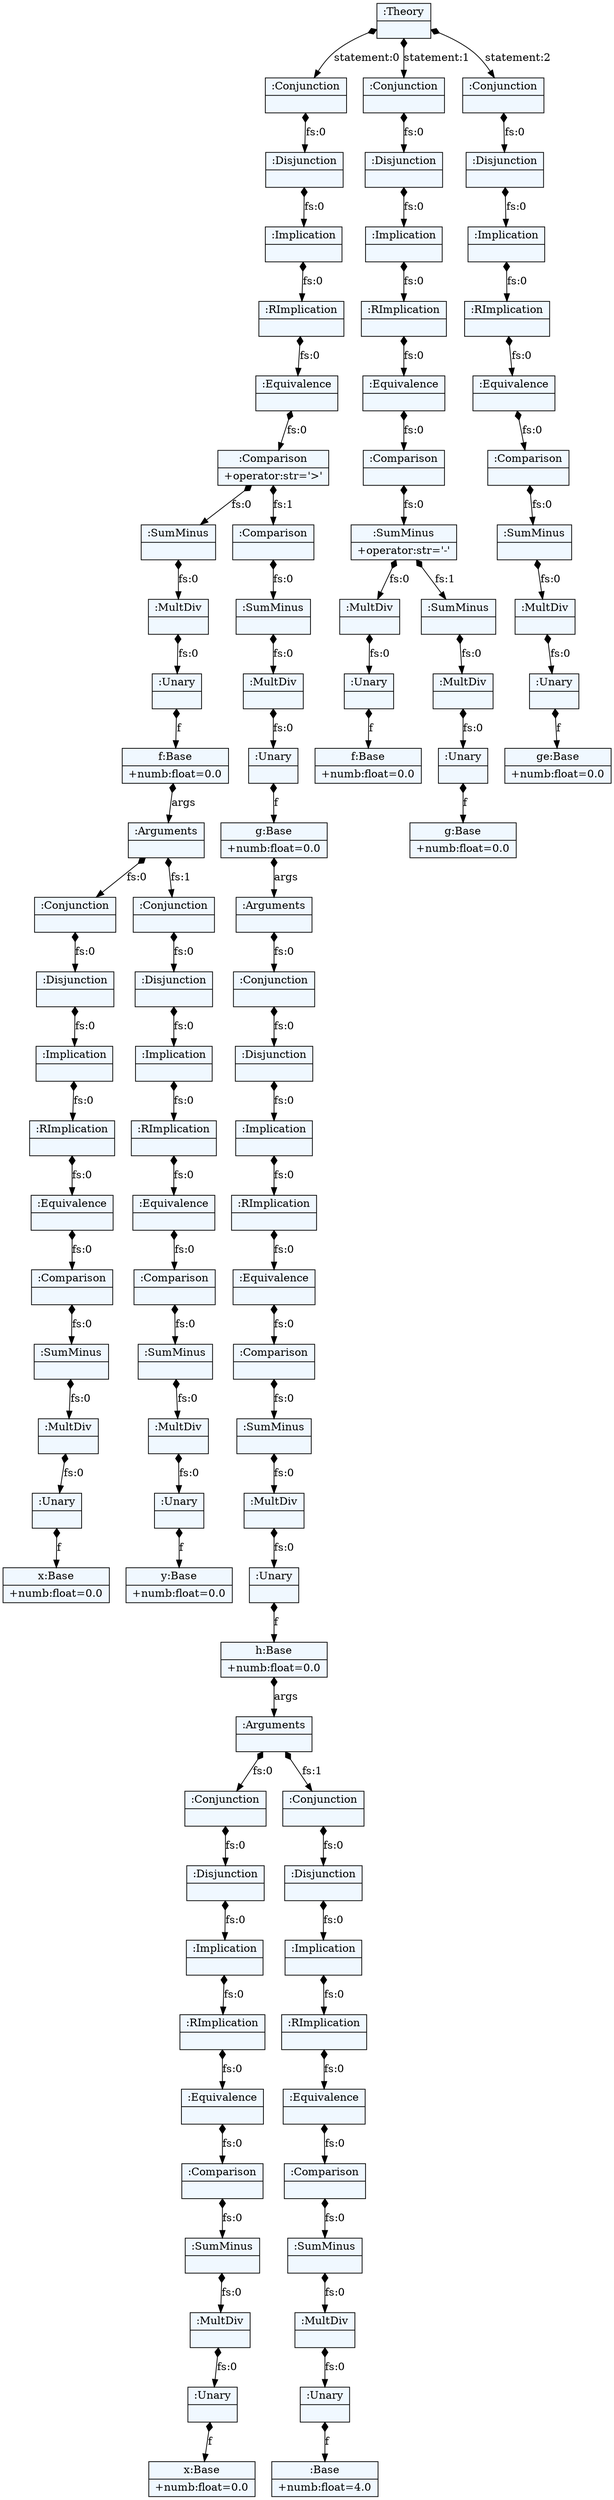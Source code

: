 
    digraph xtext {
    fontname = "Bitstream Vera Sans"
    fontsize = 8
    node[
        shape=record,
        style=filled,
        fillcolor=aliceblue
    ]
    nodesep = 0.3
    edge[dir=black,arrowtail=empty]


140395846638056 -> 140395846637048 [label="statement:0" arrowtail=diamond dir=both]
140395846637048 -> 140395846607536 [label="fs:0" arrowtail=diamond dir=both]
140395846607536 -> 140395846609888 [label="fs:0" arrowtail=diamond dir=both]
140395846609888 -> 140395846608264 [label="fs:0" arrowtail=diamond dir=both]
140395846608264 -> 140395846607032 [label="fs:0" arrowtail=diamond dir=both]
140395846607032 -> 140395846892120 [label="fs:0" arrowtail=diamond dir=both]
140395846892120 -> 140395846682272 [label="fs:0" arrowtail=diamond dir=both]
140395846682272 -> 140395846682664 [label="fs:0" arrowtail=diamond dir=both]
140395846682664 -> 140395846681264 [label="fs:0" arrowtail=diamond dir=both]
140395846681264 -> 140395846682608 [label="f" arrowtail=diamond dir=both]
140395846682608 -> 140395846681320 [label="args" arrowtail=diamond dir=both]
140395846681320 -> 140395846682440 [label="fs:0" arrowtail=diamond dir=both]
140395846682440 -> 140395846683000 [label="fs:0" arrowtail=diamond dir=both]
140395846683000 -> 140395846683336 [label="fs:0" arrowtail=diamond dir=both]
140395846683336 -> 140395846683616 [label="fs:0" arrowtail=diamond dir=both]
140395846683616 -> 140395846683784 [label="fs:0" arrowtail=diamond dir=both]
140395846683784 -> 140395846683168 [label="fs:0" arrowtail=diamond dir=both]
140395846683168 -> 140395846683280 [label="fs:0" arrowtail=diamond dir=both]
140395846683280 -> 140395846683952 [label="fs:0" arrowtail=diamond dir=both]
140395846683952 -> 140395846684120 [label="fs:0" arrowtail=diamond dir=both]
140395846684120 -> 140395846684288 [label="f" arrowtail=diamond dir=both]
140395846684288[label="{x:Base|+numb:float=0.0\l}"]
140395846684120[label="{:Unary|}"]
140395846683952[label="{:MultDiv|}"]
140395846683280[label="{:SumMinus|}"]
140395846683168[label="{:Comparison|}"]
140395846683784[label="{:Equivalence|}"]
140395846683616[label="{:RImplication|}"]
140395846683336[label="{:Implication|}"]
140395846683000[label="{:Disjunction|}"]
140395846682440[label="{:Conjunction|}"]
140395846681320 -> 140395846682384 [label="fs:1" arrowtail=diamond dir=both]
140395846682384 -> 140395846683112 [label="fs:0" arrowtail=diamond dir=both]
140395846683112 -> 140395846683672 [label="fs:0" arrowtail=diamond dir=both]
140395846683672 -> 140395846683896 [label="fs:0" arrowtail=diamond dir=both]
140395846683896 -> 140395846683504 [label="fs:0" arrowtail=diamond dir=both]
140395846683504 -> 140395846684176 [label="fs:0" arrowtail=diamond dir=both]
140395846684176 -> 140395846684344 [label="fs:0" arrowtail=diamond dir=both]
140395846684344 -> 140395846684456 [label="fs:0" arrowtail=diamond dir=both]
140395846684456 -> 140395846234184 [label="fs:0" arrowtail=diamond dir=both]
140395846234184 -> 140395846234352 [label="f" arrowtail=diamond dir=both]
140395846234352[label="{y:Base|+numb:float=0.0\l}"]
140395846234184[label="{:Unary|}"]
140395846684456[label="{:MultDiv|}"]
140395846684344[label="{:SumMinus|}"]
140395846684176[label="{:Comparison|}"]
140395846683504[label="{:Equivalence|}"]
140395846683896[label="{:RImplication|}"]
140395846683672[label="{:Implication|}"]
140395846683112[label="{:Disjunction|}"]
140395846682384[label="{:Conjunction|}"]
140395846681320[label="{:Arguments|}"]
140395846682608[label="{f:Base|+numb:float=0.0\l}"]
140395846681264[label="{:Unary|}"]
140395846682664[label="{:MultDiv|}"]
140395846682272[label="{:SumMinus|}"]
140395846892120 -> 140395846682720 [label="fs:1" arrowtail=diamond dir=both]
140395846682720 -> 140395846682048 [label="fs:0" arrowtail=diamond dir=both]
140395846682048 -> 140395846682776 [label="fs:0" arrowtail=diamond dir=both]
140395846682776 -> 140395846681992 [label="fs:0" arrowtail=diamond dir=both]
140395846681992 -> 140395846683056 [label="f" arrowtail=diamond dir=both]
140395846683056 -> 140395846683840 [label="args" arrowtail=diamond dir=both]
140395846683840 -> 140395846684008 [label="fs:0" arrowtail=diamond dir=both]
140395846684008 -> 140395846684400 [label="fs:0" arrowtail=diamond dir=both]
140395846684400 -> 140395846684624 [label="fs:0" arrowtail=diamond dir=both]
140395846684624 -> 140395846234408 [label="fs:0" arrowtail=diamond dir=both]
140395846234408 -> 140395846234520 [label="fs:0" arrowtail=diamond dir=both]
140395846234520 -> 140395846234744 [label="fs:0" arrowtail=diamond dir=both]
140395846234744 -> 140395846234856 [label="fs:0" arrowtail=diamond dir=both]
140395846234856 -> 140395846235024 [label="fs:0" arrowtail=diamond dir=both]
140395846235024 -> 140395846235192 [label="fs:0" arrowtail=diamond dir=both]
140395846235192 -> 140395846235360 [label="f" arrowtail=diamond dir=both]
140395846235360 -> 140395846235584 [label="args" arrowtail=diamond dir=both]
140395846235584 -> 140395846235752 [label="fs:0" arrowtail=diamond dir=both]
140395846235752 -> 140395846235920 [label="fs:0" arrowtail=diamond dir=both]
140395846235920 -> 140395846236088 [label="fs:0" arrowtail=diamond dir=both]
140395846236088 -> 140395846236256 [label="fs:0" arrowtail=diamond dir=both]
140395846236256 -> 140395846236424 [label="fs:0" arrowtail=diamond dir=both]
140395846236424 -> 140395846236592 [label="fs:0" arrowtail=diamond dir=both]
140395846236592 -> 140395846236704 [label="fs:0" arrowtail=diamond dir=both]
140395846236704 -> 140395846236872 [label="fs:0" arrowtail=diamond dir=both]
140395846236872 -> 140395846237040 [label="fs:0" arrowtail=diamond dir=both]
140395846237040 -> 140395846237208 [label="f" arrowtail=diamond dir=both]
140395846237208[label="{x:Base|+numb:float=0.0\l}"]
140395846237040[label="{:Unary|}"]
140395846236872[label="{:MultDiv|}"]
140395846236704[label="{:SumMinus|}"]
140395846236592[label="{:Comparison|}"]
140395846236424[label="{:Equivalence|}"]
140395846236256[label="{:RImplication|}"]
140395846236088[label="{:Implication|}"]
140395846235920[label="{:Disjunction|}"]
140395846235752[label="{:Conjunction|}"]
140395846235584 -> 140395846235808 [label="fs:1" arrowtail=diamond dir=both]
140395846235808 -> 140395846236032 [label="fs:0" arrowtail=diamond dir=both]
140395846236032 -> 140395846236312 [label="fs:0" arrowtail=diamond dir=both]
140395846236312 -> 140395846236536 [label="fs:0" arrowtail=diamond dir=both]
140395846236536 -> 140395846236816 [label="fs:0" arrowtail=diamond dir=both]
140395846236816 -> 140395846237096 [label="fs:0" arrowtail=diamond dir=both]
140395846237096 -> 140395846237264 [label="fs:0" arrowtail=diamond dir=both]
140395846237264 -> 140395846237376 [label="fs:0" arrowtail=diamond dir=both]
140395846237376 -> 140395846237600 [label="fs:0" arrowtail=diamond dir=both]
140395846237600 -> 140395846237768 [label="f" arrowtail=diamond dir=both]
140395846237768[label="{:Base|+numb:float=4.0\l}"]
140395846237600[label="{:Unary|}"]
140395846237376[label="{:MultDiv|}"]
140395846237264[label="{:SumMinus|}"]
140395846237096[label="{:Comparison|}"]
140395846236816[label="{:Equivalence|}"]
140395846236536[label="{:RImplication|}"]
140395846236312[label="{:Implication|}"]
140395846236032[label="{:Disjunction|}"]
140395846235808[label="{:Conjunction|}"]
140395846235584[label="{:Arguments|}"]
140395846235360[label="{h:Base|+numb:float=0.0\l}"]
140395846235192[label="{:Unary|}"]
140395846235024[label="{:MultDiv|}"]
140395846234856[label="{:SumMinus|}"]
140395846234744[label="{:Comparison|}"]
140395846234520[label="{:Equivalence|}"]
140395846234408[label="{:RImplication|}"]
140395846684624[label="{:Implication|}"]
140395846684400[label="{:Disjunction|}"]
140395846684008[label="{:Conjunction|}"]
140395846683840[label="{:Arguments|}"]
140395846683056[label="{g:Base|+numb:float=0.0\l}"]
140395846681992[label="{:Unary|}"]
140395846682776[label="{:MultDiv|}"]
140395846682048[label="{:SumMinus|}"]
140395846682720[label="{:Comparison|}"]
140395846892120[label="{:Comparison|+operator:str='\>'\l}"]
140395846607032[label="{:Equivalence|}"]
140395846608264[label="{:RImplication|}"]
140395846609888[label="{:Implication|}"]
140395846607536[label="{:Disjunction|}"]
140395846637048[label="{:Conjunction|}"]
140395846638056 -> 140395846608656 [label="statement:1" arrowtail=diamond dir=both]
140395846608656 -> 140395846610000 [label="fs:0" arrowtail=diamond dir=both]
140395846610000 -> 140395846607592 [label="fs:0" arrowtail=diamond dir=both]
140395846607592 -> 140395846974264 [label="fs:0" arrowtail=diamond dir=both]
140395846974264 -> 140395846681432 [label="fs:0" arrowtail=diamond dir=both]
140395846681432 -> 140395846682832 [label="fs:0" arrowtail=diamond dir=both]
140395846682832 -> 140395846682160 [label="fs:0" arrowtail=diamond dir=both]
140395846682160 -> 140395846683448 [label="fs:0" arrowtail=diamond dir=both]
140395846683448 -> 140395846683560 [label="fs:0" arrowtail=diamond dir=both]
140395846683560 -> 140395846684512 [label="f" arrowtail=diamond dir=both]
140395846684512[label="{f:Base|+numb:float=0.0\l}"]
140395846683560[label="{:Unary|}"]
140395846683448[label="{:MultDiv|}"]
140395846682160 -> 140395846683224 [label="fs:1" arrowtail=diamond dir=both]
140395846683224 -> 140395846684232 [label="fs:0" arrowtail=diamond dir=both]
140395846684232 -> 140395846234464 [label="fs:0" arrowtail=diamond dir=both]
140395846234464 -> 140395846234632 [label="f" arrowtail=diamond dir=both]
140395846234632[label="{g:Base|+numb:float=0.0\l}"]
140395846234464[label="{:Unary|}"]
140395846684232[label="{:MultDiv|}"]
140395846683224[label="{:SumMinus|}"]
140395846682160[label="{:SumMinus|+operator:str='-'\l}"]
140395846682832[label="{:Comparison|}"]
140395846681432[label="{:Equivalence|}"]
140395846974264[label="{:RImplication|}"]
140395846607592[label="{:Implication|}"]
140395846610000[label="{:Disjunction|}"]
140395846608656[label="{:Conjunction|}"]
140395846638056 -> 140395846608096 [label="statement:2" arrowtail=diamond dir=both]
140395846608096 -> 140395846608712 [label="fs:0" arrowtail=diamond dir=both]
140395846608712 -> 140395846682216 [label="fs:0" arrowtail=diamond dir=both]
140395846682216 -> 140395846682552 [label="fs:0" arrowtail=diamond dir=both]
140395846682552 -> 140395846683392 [label="fs:0" arrowtail=diamond dir=both]
140395846683392 -> 140395846684568 [label="fs:0" arrowtail=diamond dir=both]
140395846684568 -> 140395846234296 [label="fs:0" arrowtail=diamond dir=both]
140395846234296 -> 140395846234800 [label="fs:0" arrowtail=diamond dir=both]
140395846234800 -> 140395846235080 [label="fs:0" arrowtail=diamond dir=both]
140395846235080 -> 140395846235304 [label="f" arrowtail=diamond dir=both]
140395846235304[label="{ge:Base|+numb:float=0.0\l}"]
140395846235080[label="{:Unary|}"]
140395846234800[label="{:MultDiv|}"]
140395846234296[label="{:SumMinus|}"]
140395846684568[label="{:Comparison|}"]
140395846683392[label="{:Equivalence|}"]
140395846682552[label="{:RImplication|}"]
140395846682216[label="{:Implication|}"]
140395846608712[label="{:Disjunction|}"]
140395846608096[label="{:Conjunction|}"]
140395846638056[label="{:Theory|}"]

}
